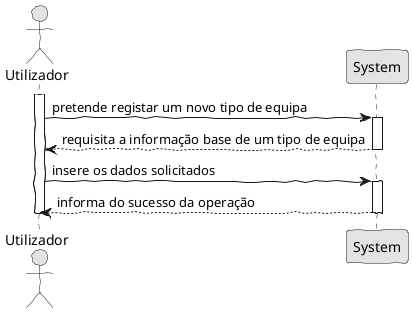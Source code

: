@startuml
'http://plantuml.com/skinparam.html
skinparam handwritten true
skinparam monochrome true
skinparam packageStyle rect
skinparam defaultFontName FG Virgil
skinparam shadowing false

actor Utilizador as Actor
participant System as System
activate Actor
Actor -> System: pretende registar um novo tipo de equipa
activate System
System --> Actor: requisita a informação base de um tipo de equipa
deactivate System
Actor -> System: insere os dados solicitados
activate System
System --> Actor: informa do sucesso da operação
deactivate System
deactivate Actor

@enduml